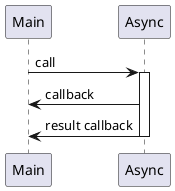 @startuml
Main -> Async: call
activate Async

Async -> Main: callback

Async -> Main: result callback
deactivate Async
@enduml